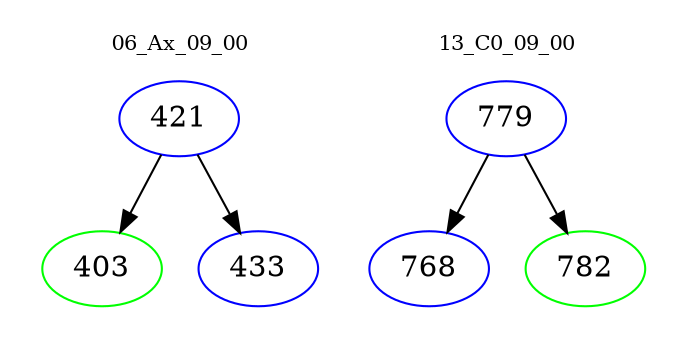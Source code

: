 digraph{
subgraph cluster_0 {
color = white
label = "06_Ax_09_00";
fontsize=10;
T0_421 [label="421", color="blue"]
T0_421 -> T0_403 [color="black"]
T0_403 [label="403", color="green"]
T0_421 -> T0_433 [color="black"]
T0_433 [label="433", color="blue"]
}
subgraph cluster_1 {
color = white
label = "13_C0_09_00";
fontsize=10;
T1_779 [label="779", color="blue"]
T1_779 -> T1_768 [color="black"]
T1_768 [label="768", color="blue"]
T1_779 -> T1_782 [color="black"]
T1_782 [label="782", color="green"]
}
}
